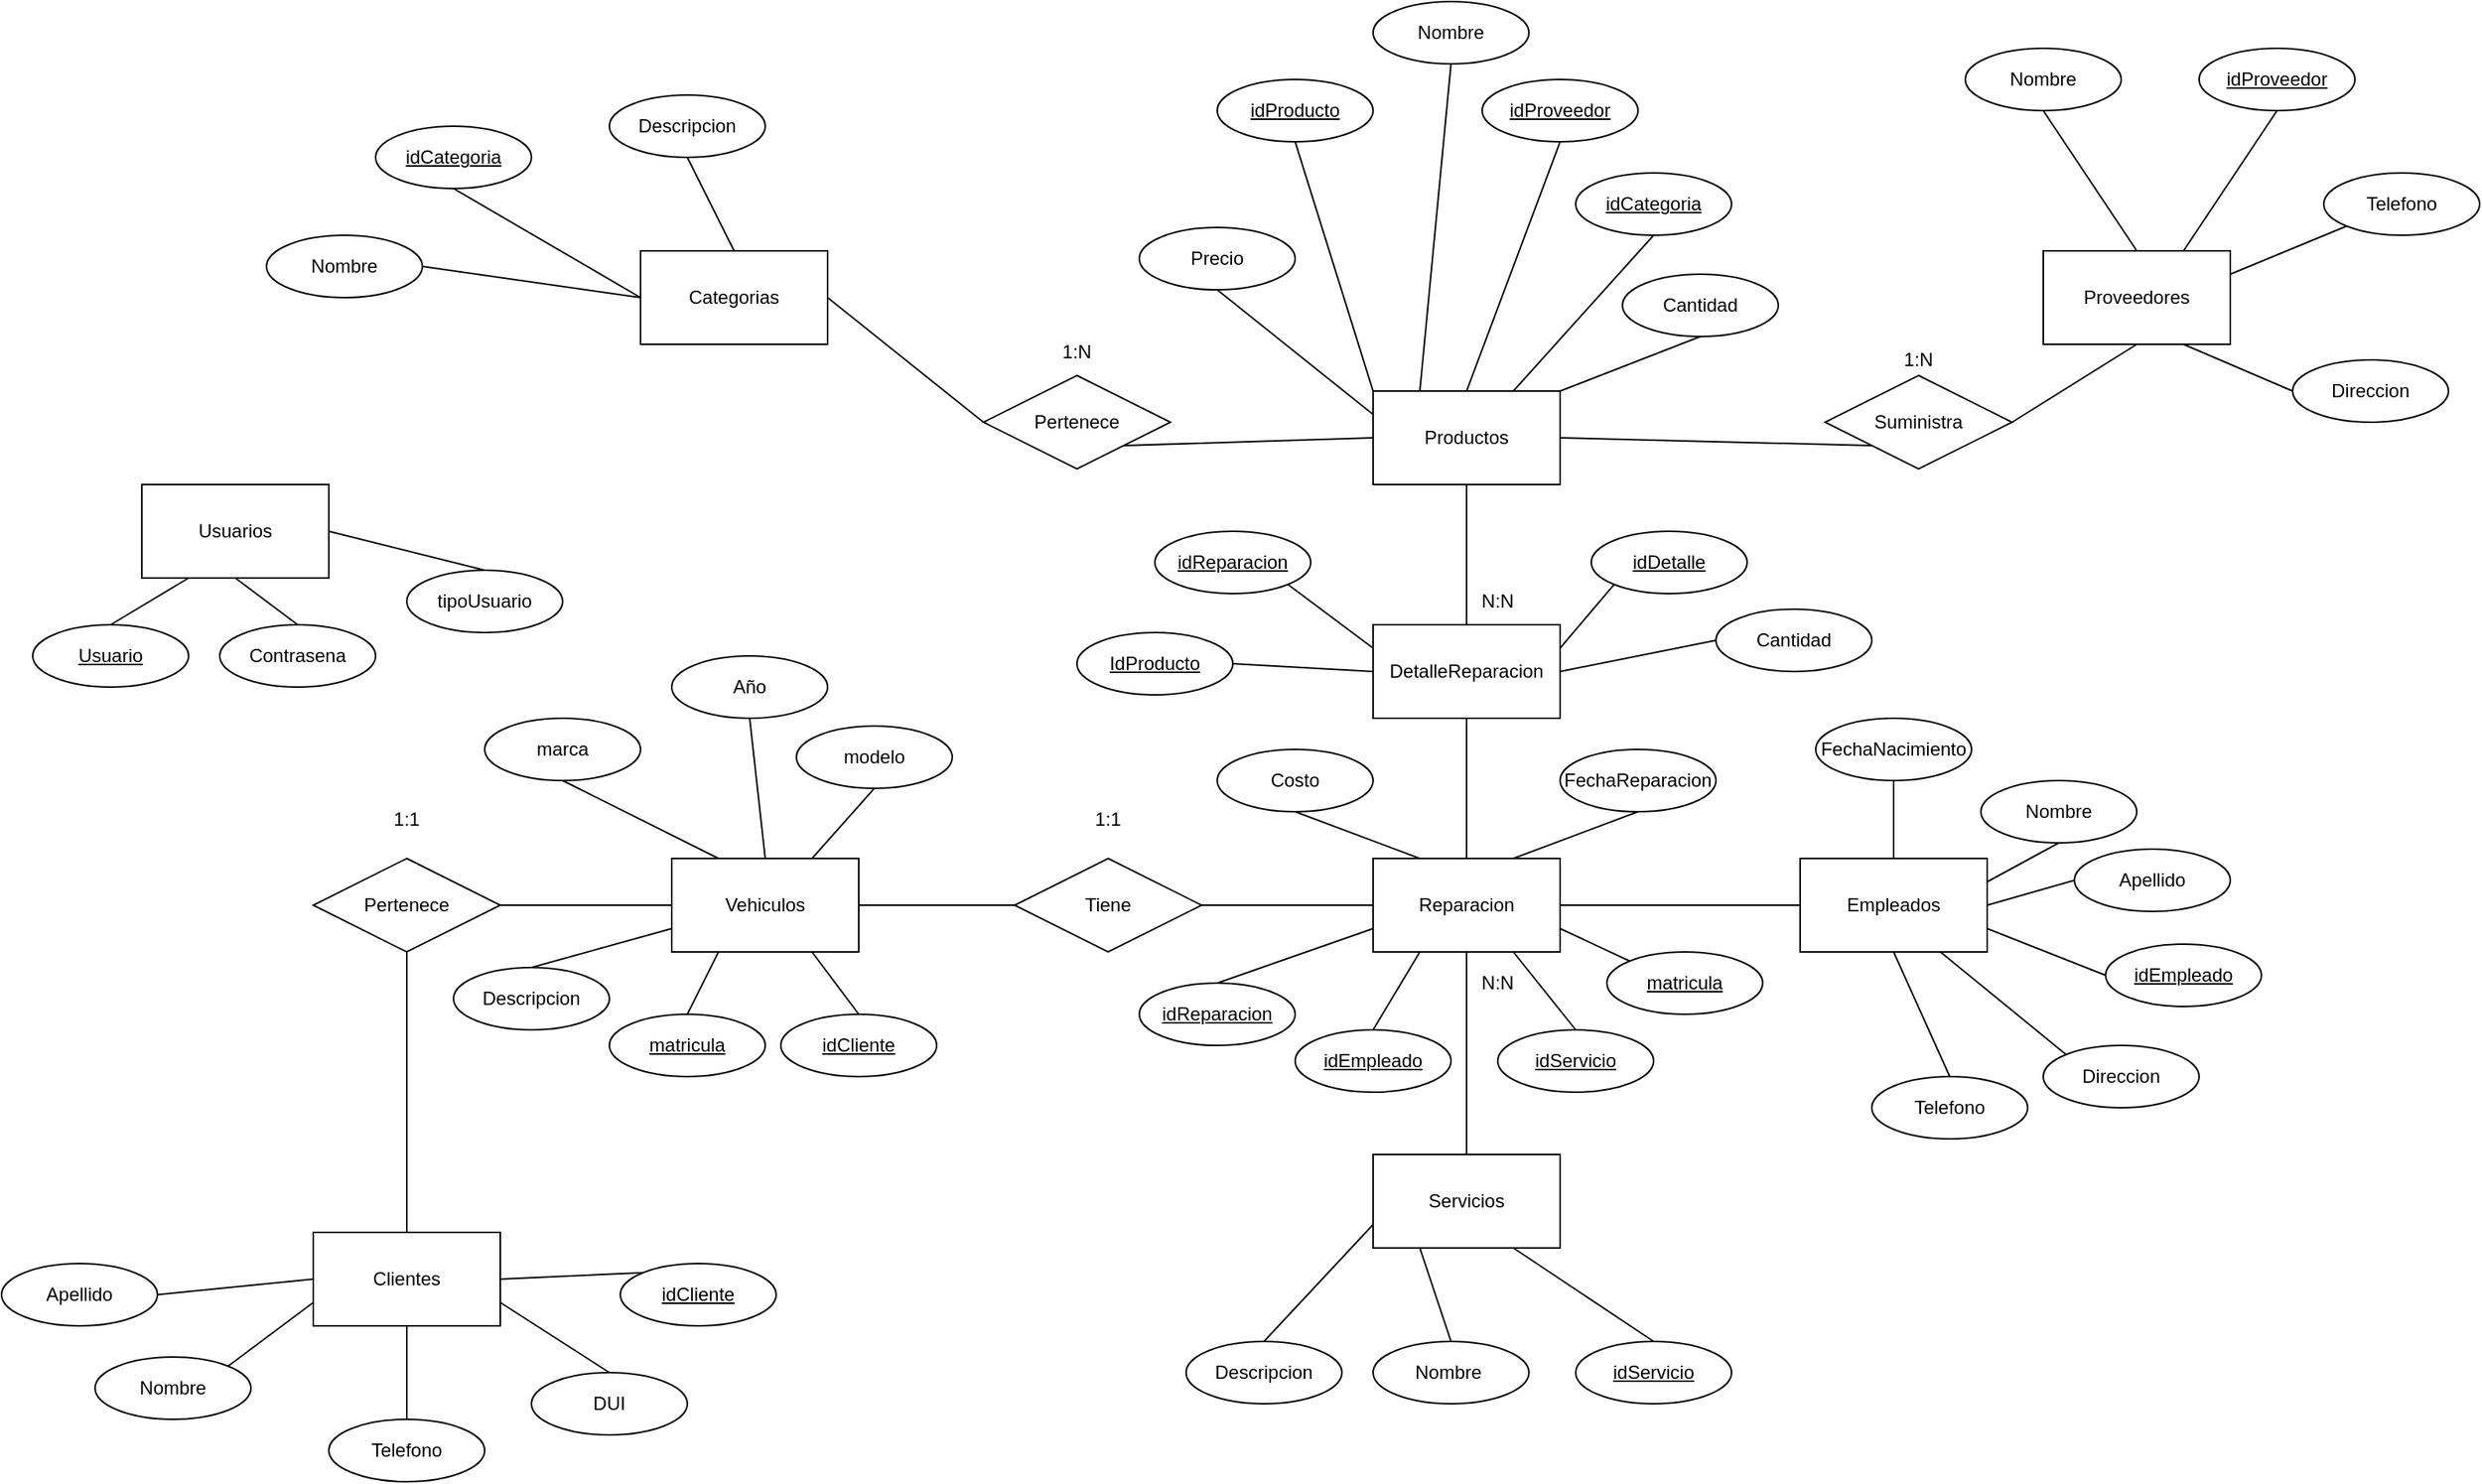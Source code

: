 <mxfile version="21.5.0" type="device">
  <diagram name="Página-1" id="kac2BEM-9cZxaE3mptBS">
    <mxGraphModel dx="1979" dy="736" grid="1" gridSize="10" guides="1" tooltips="1" connect="1" arrows="1" fold="1" page="1" pageScale="1" pageWidth="827" pageHeight="1169" math="0" shadow="0">
      <root>
        <mxCell id="0" />
        <mxCell id="1" parent="0" />
        <mxCell id="J24xXQee5H6xprU6zJPP-1" value="Empleados" style="rounded=0;whiteSpace=wrap;html=1;" parent="1" vertex="1">
          <mxGeometry x="344" y="570" width="120" height="60" as="geometry" />
        </mxCell>
        <mxCell id="J24xXQee5H6xprU6zJPP-2" value="Clientes" style="rounded=0;whiteSpace=wrap;html=1;" parent="1" vertex="1">
          <mxGeometry x="-610" y="810" width="120" height="60" as="geometry" />
        </mxCell>
        <mxCell id="J24xXQee5H6xprU6zJPP-3" value="Proveedores&lt;br&gt;" style="rounded=0;whiteSpace=wrap;html=1;" parent="1" vertex="1">
          <mxGeometry x="500" y="180" width="120" height="60" as="geometry" />
        </mxCell>
        <mxCell id="J24xXQee5H6xprU6zJPP-4" value="Productos" style="rounded=0;whiteSpace=wrap;html=1;" parent="1" vertex="1">
          <mxGeometry x="70" y="270" width="120" height="60" as="geometry" />
        </mxCell>
        <mxCell id="J24xXQee5H6xprU6zJPP-5" value="Categorias" style="rounded=0;whiteSpace=wrap;html=1;" parent="1" vertex="1">
          <mxGeometry x="-400" y="180" width="120" height="60" as="geometry" />
        </mxCell>
        <mxCell id="J24xXQee5H6xprU6zJPP-6" value="Vehiculos" style="rounded=0;whiteSpace=wrap;html=1;" parent="1" vertex="1">
          <mxGeometry x="-380" y="570" width="120" height="60" as="geometry" />
        </mxCell>
        <mxCell id="J24xXQee5H6xprU6zJPP-7" value="Usuarios" style="rounded=0;whiteSpace=wrap;html=1;" parent="1" vertex="1">
          <mxGeometry x="-720" y="330" width="120" height="60" as="geometry" />
        </mxCell>
        <mxCell id="J24xXQee5H6xprU6zJPP-8" value="Servicios" style="rounded=0;whiteSpace=wrap;html=1;" parent="1" vertex="1">
          <mxGeometry x="70" y="760" width="120" height="60" as="geometry" />
        </mxCell>
        <mxCell id="J24xXQee5H6xprU6zJPP-27" value="Pertenece" style="shape=rhombus;perimeter=rhombusPerimeter;whiteSpace=wrap;html=1;align=center;" parent="1" vertex="1">
          <mxGeometry x="-180" y="260" width="120" height="60" as="geometry" />
        </mxCell>
        <mxCell id="J24xXQee5H6xprU6zJPP-28" value="Suministra" style="shape=rhombus;perimeter=rhombusPerimeter;whiteSpace=wrap;html=1;align=center;" parent="1" vertex="1">
          <mxGeometry x="360" y="260" width="120" height="60" as="geometry" />
        </mxCell>
        <mxCell id="J24xXQee5H6xprU6zJPP-30" value="" style="endArrow=none;html=1;rounded=0;entryX=0;entryY=1;entryDx=0;entryDy=0;" parent="1" target="J24xXQee5H6xprU6zJPP-28" edge="1">
          <mxGeometry relative="1" as="geometry">
            <mxPoint x="190" y="300" as="sourcePoint" />
            <mxPoint x="120" y="340" as="targetPoint" />
          </mxGeometry>
        </mxCell>
        <mxCell id="J24xXQee5H6xprU6zJPP-31" value="" style="endArrow=none;html=1;rounded=0;entryX=1;entryY=0.5;entryDx=0;entryDy=0;exitX=0;exitY=0.5;exitDx=0;exitDy=0;" parent="1" source="J24xXQee5H6xprU6zJPP-27" target="J24xXQee5H6xprU6zJPP-5" edge="1">
          <mxGeometry relative="1" as="geometry">
            <mxPoint x="-20" y="60" as="sourcePoint" />
            <mxPoint x="140" y="60" as="targetPoint" />
          </mxGeometry>
        </mxCell>
        <mxCell id="J24xXQee5H6xprU6zJPP-32" value="" style="endArrow=none;html=1;rounded=0;entryX=1;entryY=1;entryDx=0;entryDy=0;exitX=0;exitY=0.5;exitDx=0;exitDy=0;" parent="1" source="J24xXQee5H6xprU6zJPP-4" target="J24xXQee5H6xprU6zJPP-27" edge="1">
          <mxGeometry relative="1" as="geometry">
            <mxPoint x="264" y="155" as="sourcePoint" />
            <mxPoint x="330" y="90" as="targetPoint" />
          </mxGeometry>
        </mxCell>
        <mxCell id="J24xXQee5H6xprU6zJPP-33" value="" style="endArrow=none;html=1;rounded=0;entryX=0.5;entryY=1;entryDx=0;entryDy=0;exitX=1;exitY=0.5;exitDx=0;exitDy=0;" parent="1" source="J24xXQee5H6xprU6zJPP-28" target="J24xXQee5H6xprU6zJPP-3" edge="1">
          <mxGeometry relative="1" as="geometry">
            <mxPoint x="-440" y="400" as="sourcePoint" />
            <mxPoint x="-280" y="400" as="targetPoint" />
          </mxGeometry>
        </mxCell>
        <mxCell id="J24xXQee5H6xprU6zJPP-35" value="1:N" style="text;html=1;strokeColor=none;fillColor=none;align=center;verticalAlign=middle;whiteSpace=wrap;rounded=0;" parent="1" vertex="1">
          <mxGeometry x="-150" y="230" width="60" height="30" as="geometry" />
        </mxCell>
        <mxCell id="J24xXQee5H6xprU6zJPP-36" value="1:N" style="text;html=1;strokeColor=none;fillColor=none;align=center;verticalAlign=middle;whiteSpace=wrap;rounded=0;" parent="1" vertex="1">
          <mxGeometry x="390" y="235" width="60" height="30" as="geometry" />
        </mxCell>
        <mxCell id="D9o3CxzyPdpHj2qZswTR-1" value="" style="endArrow=none;html=1;rounded=0;exitX=0.5;exitY=0;exitDx=0;exitDy=0;entryX=0.5;entryY=1;entryDx=0;entryDy=0;" parent="1" source="J24xXQee5H6xprU6zJPP-2" target="D9o3CxzyPdpHj2qZswTR-2" edge="1">
          <mxGeometry width="50" height="50" relative="1" as="geometry">
            <mxPoint x="-60" y="440" as="sourcePoint" />
            <mxPoint x="-480" y="550" as="targetPoint" />
          </mxGeometry>
        </mxCell>
        <mxCell id="D9o3CxzyPdpHj2qZswTR-2" value="Pertenece" style="shape=rhombus;perimeter=rhombusPerimeter;whiteSpace=wrap;html=1;align=center;" parent="1" vertex="1">
          <mxGeometry x="-610" y="570" width="120" height="60" as="geometry" />
        </mxCell>
        <mxCell id="D9o3CxzyPdpHj2qZswTR-3" value="" style="endArrow=none;html=1;rounded=0;exitX=1;exitY=0.5;exitDx=0;exitDy=0;entryX=0;entryY=0.5;entryDx=0;entryDy=0;" parent="1" source="D9o3CxzyPdpHj2qZswTR-2" target="J24xXQee5H6xprU6zJPP-6" edge="1">
          <mxGeometry width="50" height="50" relative="1" as="geometry">
            <mxPoint x="-540" y="760" as="sourcePoint" />
            <mxPoint x="-450" y="665" as="targetPoint" />
          </mxGeometry>
        </mxCell>
        <mxCell id="D9o3CxzyPdpHj2qZswTR-4" value="1:1" style="text;html=1;strokeColor=none;fillColor=none;align=center;verticalAlign=middle;whiteSpace=wrap;rounded=0;" parent="1" vertex="1">
          <mxGeometry x="-580" y="530" width="60" height="30" as="geometry" />
        </mxCell>
        <mxCell id="D9o3CxzyPdpHj2qZswTR-5" value="Reparacion" style="rounded=0;whiteSpace=wrap;html=1;" parent="1" vertex="1">
          <mxGeometry x="70" y="570" width="120" height="60" as="geometry" />
        </mxCell>
        <mxCell id="D9o3CxzyPdpHj2qZswTR-6" value="" style="endArrow=none;html=1;rounded=0;fontStyle=1;exitX=0.5;exitY=1;exitDx=0;exitDy=0;entryX=0.5;entryY=0;entryDx=0;entryDy=0;" parent="1" source="D9o3CxzyPdpHj2qZswTR-5" target="J24xXQee5H6xprU6zJPP-8" edge="1">
          <mxGeometry width="50" height="50" relative="1" as="geometry">
            <mxPoint x="-10" y="740" as="sourcePoint" />
            <mxPoint x="-50" y="800" as="targetPoint" />
          </mxGeometry>
        </mxCell>
        <mxCell id="D9o3CxzyPdpHj2qZswTR-7" value="" style="endArrow=none;html=1;rounded=0;entryX=0;entryY=0.5;entryDx=0;entryDy=0;exitX=1;exitY=0.5;exitDx=0;exitDy=0;" parent="1" source="D9o3CxzyPdpHj2qZswTR-5" target="J24xXQee5H6xprU6zJPP-1" edge="1">
          <mxGeometry width="50" height="50" relative="1" as="geometry">
            <mxPoint y="660" as="sourcePoint" />
            <mxPoint x="130" y="664" as="targetPoint" />
          </mxGeometry>
        </mxCell>
        <mxCell id="D9o3CxzyPdpHj2qZswTR-8" value="N:N" style="text;html=1;strokeColor=none;fillColor=none;align=center;verticalAlign=middle;whiteSpace=wrap;rounded=0;" parent="1" vertex="1">
          <mxGeometry x="120" y="635" width="60" height="30" as="geometry" />
        </mxCell>
        <mxCell id="D9o3CxzyPdpHj2qZswTR-10" value="" style="endArrow=none;html=1;rounded=0;exitX=1;exitY=0.5;exitDx=0;exitDy=0;entryX=0;entryY=0.5;entryDx=0;entryDy=0;" parent="1" source="J24xXQee5H6xprU6zJPP-6" target="D9o3CxzyPdpHj2qZswTR-14" edge="1">
          <mxGeometry width="50" height="50" relative="1" as="geometry">
            <mxPoint x="-60" y="440" as="sourcePoint" />
            <mxPoint x="-190" y="600" as="targetPoint" />
          </mxGeometry>
        </mxCell>
        <mxCell id="D9o3CxzyPdpHj2qZswTR-14" value="Tiene" style="shape=rhombus;perimeter=rhombusPerimeter;whiteSpace=wrap;html=1;align=center;" parent="1" vertex="1">
          <mxGeometry x="-160" y="570" width="120" height="60" as="geometry" />
        </mxCell>
        <mxCell id="D9o3CxzyPdpHj2qZswTR-15" value="1:1" style="text;html=1;strokeColor=none;fillColor=none;align=center;verticalAlign=middle;whiteSpace=wrap;rounded=0;" parent="1" vertex="1">
          <mxGeometry x="-130" y="530" width="60" height="30" as="geometry" />
        </mxCell>
        <mxCell id="D9o3CxzyPdpHj2qZswTR-16" value="" style="endArrow=none;html=1;rounded=0;exitX=1;exitY=0.5;exitDx=0;exitDy=0;entryX=0;entryY=0.5;entryDx=0;entryDy=0;" parent="1" source="D9o3CxzyPdpHj2qZswTR-14" target="D9o3CxzyPdpHj2qZswTR-5" edge="1">
          <mxGeometry relative="1" as="geometry">
            <mxPoint x="-110" y="410" as="sourcePoint" />
            <mxPoint x="50" y="410" as="targetPoint" />
          </mxGeometry>
        </mxCell>
        <mxCell id="D9o3CxzyPdpHj2qZswTR-18" value="" style="endArrow=none;html=1;rounded=0;entryX=0.5;entryY=1;entryDx=0;entryDy=0;exitX=0.5;exitY=0;exitDx=0;exitDy=0;" parent="1" source="D9o3CxzyPdpHj2qZswTR-22" target="J24xXQee5H6xprU6zJPP-4" edge="1">
          <mxGeometry relative="1" as="geometry">
            <mxPoint x="130" y="420" as="sourcePoint" />
            <mxPoint x="324" y="255" as="targetPoint" />
          </mxGeometry>
        </mxCell>
        <mxCell id="D9o3CxzyPdpHj2qZswTR-19" value="" style="endArrow=none;html=1;rounded=0;entryX=0.5;entryY=1;entryDx=0;entryDy=0;exitX=0.5;exitY=0;exitDx=0;exitDy=0;" parent="1" source="D9o3CxzyPdpHj2qZswTR-5" target="D9o3CxzyPdpHj2qZswTR-22" edge="1">
          <mxGeometry relative="1" as="geometry">
            <mxPoint x="90" y="370" as="sourcePoint" />
            <mxPoint x="130" y="480" as="targetPoint" />
          </mxGeometry>
        </mxCell>
        <mxCell id="D9o3CxzyPdpHj2qZswTR-21" value="N:N" style="text;html=1;strokeColor=none;fillColor=none;align=center;verticalAlign=middle;whiteSpace=wrap;rounded=0;" parent="1" vertex="1">
          <mxGeometry x="120" y="390" width="60" height="30" as="geometry" />
        </mxCell>
        <mxCell id="D9o3CxzyPdpHj2qZswTR-22" value="DetalleReparacion" style="rounded=0;whiteSpace=wrap;html=1;" parent="1" vertex="1">
          <mxGeometry x="70" y="420" width="120" height="60" as="geometry" />
        </mxCell>
        <mxCell id="D9o3CxzyPdpHj2qZswTR-26" value="Direccion" style="ellipse;whiteSpace=wrap;html=1;align=center;" parent="1" vertex="1">
          <mxGeometry x="660" y="250" width="100" height="40" as="geometry" />
        </mxCell>
        <mxCell id="D9o3CxzyPdpHj2qZswTR-27" value="idCategoria" style="ellipse;whiteSpace=wrap;html=1;align=center;fontStyle=4;" parent="1" vertex="1">
          <mxGeometry x="-570" y="100" width="100" height="40" as="geometry" />
        </mxCell>
        <mxCell id="D9o3CxzyPdpHj2qZswTR-28" value="Nombre" style="ellipse;whiteSpace=wrap;html=1;align=center;" parent="1" vertex="1">
          <mxGeometry x="-640" y="170" width="100" height="40" as="geometry" />
        </mxCell>
        <mxCell id="D9o3CxzyPdpHj2qZswTR-29" value="Descripcion" style="ellipse;whiteSpace=wrap;html=1;align=center;" parent="1" vertex="1">
          <mxGeometry x="-420" y="80" width="100" height="40" as="geometry" />
        </mxCell>
        <mxCell id="D9o3CxzyPdpHj2qZswTR-31" value="" style="endArrow=none;html=1;rounded=0;exitX=0.5;exitY=1;exitDx=0;exitDy=0;entryX=0;entryY=0.5;entryDx=0;entryDy=0;" parent="1" source="D9o3CxzyPdpHj2qZswTR-27" target="J24xXQee5H6xprU6zJPP-5" edge="1">
          <mxGeometry relative="1" as="geometry">
            <mxPoint x="-180" y="450" as="sourcePoint" />
            <mxPoint x="-320" y="380" as="targetPoint" />
          </mxGeometry>
        </mxCell>
        <mxCell id="D9o3CxzyPdpHj2qZswTR-32" value="" style="endArrow=none;html=1;rounded=0;exitX=0.5;exitY=1;exitDx=0;exitDy=0;entryX=0.5;entryY=0;entryDx=0;entryDy=0;" parent="1" source="D9o3CxzyPdpHj2qZswTR-29" target="J24xXQee5H6xprU6zJPP-5" edge="1">
          <mxGeometry relative="1" as="geometry">
            <mxPoint x="-510" y="150" as="sourcePoint" />
            <mxPoint x="-390" y="220" as="targetPoint" />
          </mxGeometry>
        </mxCell>
        <mxCell id="D9o3CxzyPdpHj2qZswTR-33" value="" style="endArrow=none;html=1;rounded=0;exitX=1;exitY=0.5;exitDx=0;exitDy=0;entryX=0;entryY=0.5;entryDx=0;entryDy=0;" parent="1" source="D9o3CxzyPdpHj2qZswTR-28" target="J24xXQee5H6xprU6zJPP-5" edge="1">
          <mxGeometry relative="1" as="geometry">
            <mxPoint x="-500" y="160" as="sourcePoint" />
            <mxPoint x="-380" y="230" as="targetPoint" />
          </mxGeometry>
        </mxCell>
        <mxCell id="D9o3CxzyPdpHj2qZswTR-34" value="idProveedor" style="ellipse;whiteSpace=wrap;html=1;align=center;fontStyle=4;" parent="1" vertex="1">
          <mxGeometry x="600" y="50" width="100" height="40" as="geometry" />
        </mxCell>
        <mxCell id="D9o3CxzyPdpHj2qZswTR-35" value="Nombre" style="ellipse;whiteSpace=wrap;html=1;align=center;" parent="1" vertex="1">
          <mxGeometry x="450" y="50" width="100" height="40" as="geometry" />
        </mxCell>
        <mxCell id="D9o3CxzyPdpHj2qZswTR-36" value="Telefono" style="ellipse;whiteSpace=wrap;html=1;align=center;" parent="1" vertex="1">
          <mxGeometry x="680" y="130" width="100" height="40" as="geometry" />
        </mxCell>
        <mxCell id="D9o3CxzyPdpHj2qZswTR-39" value="" style="endArrow=none;html=1;rounded=0;exitX=0.5;exitY=1;exitDx=0;exitDy=0;entryX=0.5;entryY=0;entryDx=0;entryDy=0;" parent="1" source="D9o3CxzyPdpHj2qZswTR-35" target="J24xXQee5H6xprU6zJPP-3" edge="1">
          <mxGeometry relative="1" as="geometry">
            <mxPoint x="220" y="450" as="sourcePoint" />
            <mxPoint x="380" y="450" as="targetPoint" />
          </mxGeometry>
        </mxCell>
        <mxCell id="D9o3CxzyPdpHj2qZswTR-40" value="" style="endArrow=none;html=1;rounded=0;entryX=0.5;entryY=1;entryDx=0;entryDy=0;exitX=0.75;exitY=0;exitDx=0;exitDy=0;" parent="1" source="J24xXQee5H6xprU6zJPP-3" target="D9o3CxzyPdpHj2qZswTR-34" edge="1">
          <mxGeometry relative="1" as="geometry">
            <mxPoint x="220" y="450" as="sourcePoint" />
            <mxPoint x="380" y="450" as="targetPoint" />
          </mxGeometry>
        </mxCell>
        <mxCell id="D9o3CxzyPdpHj2qZswTR-41" value="" style="endArrow=none;html=1;rounded=0;entryX=0;entryY=1;entryDx=0;entryDy=0;exitX=1;exitY=0.25;exitDx=0;exitDy=0;" parent="1" source="J24xXQee5H6xprU6zJPP-3" target="D9o3CxzyPdpHj2qZswTR-36" edge="1">
          <mxGeometry relative="1" as="geometry">
            <mxPoint x="620" y="280" as="sourcePoint" />
            <mxPoint x="380" y="450" as="targetPoint" />
          </mxGeometry>
        </mxCell>
        <mxCell id="D9o3CxzyPdpHj2qZswTR-42" value="" style="endArrow=none;html=1;rounded=0;entryX=0;entryY=0.5;entryDx=0;entryDy=0;exitX=0.75;exitY=1;exitDx=0;exitDy=0;" parent="1" source="J24xXQee5H6xprU6zJPP-3" target="D9o3CxzyPdpHj2qZswTR-26" edge="1">
          <mxGeometry relative="1" as="geometry">
            <mxPoint x="220" y="450" as="sourcePoint" />
            <mxPoint x="380" y="450" as="targetPoint" />
          </mxGeometry>
        </mxCell>
        <mxCell id="D9o3CxzyPdpHj2qZswTR-43" value="Nombre" style="ellipse;whiteSpace=wrap;html=1;align=center;" parent="1" vertex="1">
          <mxGeometry x="70" y="20" width="100" height="40" as="geometry" />
        </mxCell>
        <mxCell id="D9o3CxzyPdpHj2qZswTR-44" value="idProducto" style="ellipse;whiteSpace=wrap;html=1;align=center;fontStyle=4;" parent="1" vertex="1">
          <mxGeometry x="-30" y="70" width="100" height="40" as="geometry" />
        </mxCell>
        <mxCell id="D9o3CxzyPdpHj2qZswTR-45" value="" style="endArrow=none;html=1;rounded=0;exitX=0.5;exitY=1;exitDx=0;exitDy=0;entryX=0;entryY=0;entryDx=0;entryDy=0;" parent="1" source="D9o3CxzyPdpHj2qZswTR-44" target="J24xXQee5H6xprU6zJPP-4" edge="1">
          <mxGeometry relative="1" as="geometry">
            <mxPoint x="220" y="450" as="sourcePoint" />
            <mxPoint x="380" y="450" as="targetPoint" />
          </mxGeometry>
        </mxCell>
        <mxCell id="D9o3CxzyPdpHj2qZswTR-46" value="" style="endArrow=none;html=1;rounded=0;exitX=0.5;exitY=1;exitDx=0;exitDy=0;entryX=0.25;entryY=0;entryDx=0;entryDy=0;" parent="1" source="D9o3CxzyPdpHj2qZswTR-43" target="J24xXQee5H6xprU6zJPP-4" edge="1">
          <mxGeometry relative="1" as="geometry">
            <mxPoint x="220" y="450" as="sourcePoint" />
            <mxPoint x="380" y="450" as="targetPoint" />
          </mxGeometry>
        </mxCell>
        <mxCell id="D9o3CxzyPdpHj2qZswTR-48" value="idProveedor" style="ellipse;whiteSpace=wrap;html=1;align=center;fontStyle=4;" parent="1" vertex="1">
          <mxGeometry x="140" y="70" width="100" height="40" as="geometry" />
        </mxCell>
        <mxCell id="D9o3CxzyPdpHj2qZswTR-49" value="idCategoria" style="ellipse;whiteSpace=wrap;html=1;align=center;fontStyle=4;" parent="1" vertex="1">
          <mxGeometry x="200" y="130" width="100" height="40" as="geometry" />
        </mxCell>
        <mxCell id="D9o3CxzyPdpHj2qZswTR-50" value="" style="endArrow=none;html=1;rounded=0;exitX=0.5;exitY=1;exitDx=0;exitDy=0;entryX=0.5;entryY=0;entryDx=0;entryDy=0;" parent="1" source="D9o3CxzyPdpHj2qZswTR-48" target="J24xXQee5H6xprU6zJPP-4" edge="1">
          <mxGeometry relative="1" as="geometry">
            <mxPoint x="180" y="270" as="sourcePoint" />
            <mxPoint x="340" y="270" as="targetPoint" />
          </mxGeometry>
        </mxCell>
        <mxCell id="D9o3CxzyPdpHj2qZswTR-51" value="" style="endArrow=none;html=1;rounded=0;exitX=0.5;exitY=1;exitDx=0;exitDy=0;entryX=0.75;entryY=0;entryDx=0;entryDy=0;" parent="1" source="D9o3CxzyPdpHj2qZswTR-49" target="J24xXQee5H6xprU6zJPP-4" edge="1">
          <mxGeometry relative="1" as="geometry">
            <mxPoint x="180" y="270" as="sourcePoint" />
            <mxPoint x="340" y="270" as="targetPoint" />
          </mxGeometry>
        </mxCell>
        <mxCell id="D9o3CxzyPdpHj2qZswTR-52" value="Precio" style="ellipse;whiteSpace=wrap;html=1;align=center;" parent="1" vertex="1">
          <mxGeometry x="-80" y="165" width="100" height="40" as="geometry" />
        </mxCell>
        <mxCell id="D9o3CxzyPdpHj2qZswTR-53" value="" style="endArrow=none;html=1;rounded=0;exitX=0.5;exitY=1;exitDx=0;exitDy=0;entryX=0;entryY=0.25;entryDx=0;entryDy=0;" parent="1" source="D9o3CxzyPdpHj2qZswTR-52" target="J24xXQee5H6xprU6zJPP-4" edge="1">
          <mxGeometry relative="1" as="geometry">
            <mxPoint x="-20" y="270" as="sourcePoint" />
            <mxPoint x="140" y="270" as="targetPoint" />
          </mxGeometry>
        </mxCell>
        <mxCell id="D9o3CxzyPdpHj2qZswTR-55" value="Cantidad" style="ellipse;whiteSpace=wrap;html=1;align=center;" parent="1" vertex="1">
          <mxGeometry x="230" y="195" width="100" height="40" as="geometry" />
        </mxCell>
        <mxCell id="D9o3CxzyPdpHj2qZswTR-60" value="" style="endArrow=none;html=1;rounded=0;entryX=0.5;entryY=1;entryDx=0;entryDy=0;exitX=1;exitY=0;exitDx=0;exitDy=0;" parent="1" source="J24xXQee5H6xprU6zJPP-4" target="D9o3CxzyPdpHj2qZswTR-55" edge="1">
          <mxGeometry relative="1" as="geometry">
            <mxPoint x="90" y="270" as="sourcePoint" />
            <mxPoint x="250" y="270" as="targetPoint" />
          </mxGeometry>
        </mxCell>
        <mxCell id="D9o3CxzyPdpHj2qZswTR-61" value="idReparacion" style="ellipse;whiteSpace=wrap;html=1;align=center;fontStyle=4;" parent="1" vertex="1">
          <mxGeometry x="-70" y="360" width="100" height="40" as="geometry" />
        </mxCell>
        <mxCell id="D9o3CxzyPdpHj2qZswTR-63" value="IdProducto" style="ellipse;whiteSpace=wrap;html=1;align=center;fontStyle=4;" parent="1" vertex="1">
          <mxGeometry x="-120" y="425" width="100" height="40" as="geometry" />
        </mxCell>
        <mxCell id="D9o3CxzyPdpHj2qZswTR-65" value="idDetalle" style="ellipse;whiteSpace=wrap;html=1;align=center;fontStyle=4;" parent="1" vertex="1">
          <mxGeometry x="210" y="360" width="100" height="40" as="geometry" />
        </mxCell>
        <mxCell id="D9o3CxzyPdpHj2qZswTR-66" value="Cantidad" style="ellipse;whiteSpace=wrap;html=1;align=center;" parent="1" vertex="1">
          <mxGeometry x="290" y="410" width="100" height="40" as="geometry" />
        </mxCell>
        <mxCell id="D9o3CxzyPdpHj2qZswTR-67" value="" style="endArrow=none;html=1;rounded=0;exitX=1;exitY=1;exitDx=0;exitDy=0;entryX=0;entryY=0.25;entryDx=0;entryDy=0;" parent="1" source="D9o3CxzyPdpHj2qZswTR-61" target="D9o3CxzyPdpHj2qZswTR-22" edge="1">
          <mxGeometry relative="1" as="geometry">
            <mxPoint x="160" y="470" as="sourcePoint" />
            <mxPoint x="320" y="470" as="targetPoint" />
          </mxGeometry>
        </mxCell>
        <mxCell id="D9o3CxzyPdpHj2qZswTR-68" value="" style="endArrow=none;html=1;rounded=0;exitX=1;exitY=0.5;exitDx=0;exitDy=0;entryX=0;entryY=0.5;entryDx=0;entryDy=0;" parent="1" source="D9o3CxzyPdpHj2qZswTR-63" target="D9o3CxzyPdpHj2qZswTR-22" edge="1">
          <mxGeometry relative="1" as="geometry">
            <mxPoint x="160" y="470" as="sourcePoint" />
            <mxPoint x="320" y="470" as="targetPoint" />
          </mxGeometry>
        </mxCell>
        <mxCell id="D9o3CxzyPdpHj2qZswTR-69" value="" style="endArrow=none;html=1;rounded=0;exitX=0;exitY=1;exitDx=0;exitDy=0;entryX=1;entryY=0.25;entryDx=0;entryDy=0;" parent="1" source="D9o3CxzyPdpHj2qZswTR-65" target="D9o3CxzyPdpHj2qZswTR-22" edge="1">
          <mxGeometry relative="1" as="geometry">
            <mxPoint x="160" y="470" as="sourcePoint" />
            <mxPoint x="320" y="470" as="targetPoint" />
          </mxGeometry>
        </mxCell>
        <mxCell id="D9o3CxzyPdpHj2qZswTR-71" value="" style="endArrow=none;html=1;rounded=0;exitX=1;exitY=0.5;exitDx=0;exitDy=0;entryX=0;entryY=0.5;entryDx=0;entryDy=0;" parent="1" source="D9o3CxzyPdpHj2qZswTR-22" target="D9o3CxzyPdpHj2qZswTR-66" edge="1">
          <mxGeometry relative="1" as="geometry">
            <mxPoint x="160" y="470" as="sourcePoint" />
            <mxPoint x="320" y="470" as="targetPoint" />
          </mxGeometry>
        </mxCell>
        <mxCell id="D9o3CxzyPdpHj2qZswTR-72" value="Nombre" style="ellipse;whiteSpace=wrap;html=1;align=center;" parent="1" vertex="1">
          <mxGeometry x="460" y="520" width="100" height="40" as="geometry" />
        </mxCell>
        <mxCell id="D9o3CxzyPdpHj2qZswTR-73" value="Apellido" style="ellipse;whiteSpace=wrap;html=1;align=center;" parent="1" vertex="1">
          <mxGeometry x="520" y="564" width="100" height="40" as="geometry" />
        </mxCell>
        <mxCell id="D9o3CxzyPdpHj2qZswTR-75" value="Direccion" style="ellipse;whiteSpace=wrap;html=1;align=center;" parent="1" vertex="1">
          <mxGeometry x="500" y="690" width="100" height="40" as="geometry" />
        </mxCell>
        <mxCell id="D9o3CxzyPdpHj2qZswTR-76" value="Telefono" style="ellipse;whiteSpace=wrap;html=1;align=center;" parent="1" vertex="1">
          <mxGeometry x="390" y="710" width="100" height="40" as="geometry" />
        </mxCell>
        <mxCell id="D9o3CxzyPdpHj2qZswTR-77" value="FechaNacimiento" style="ellipse;whiteSpace=wrap;html=1;align=center;" parent="1" vertex="1">
          <mxGeometry x="354" y="480" width="100" height="40" as="geometry" />
        </mxCell>
        <mxCell id="D9o3CxzyPdpHj2qZswTR-78" value="" style="endArrow=none;html=1;rounded=0;exitX=0.5;exitY=1;exitDx=0;exitDy=0;entryX=0.5;entryY=0;entryDx=0;entryDy=0;" parent="1" source="D9o3CxzyPdpHj2qZswTR-77" target="J24xXQee5H6xprU6zJPP-1" edge="1">
          <mxGeometry relative="1" as="geometry">
            <mxPoint x="410" y="630" as="sourcePoint" />
            <mxPoint x="570" y="630" as="targetPoint" />
          </mxGeometry>
        </mxCell>
        <mxCell id="D9o3CxzyPdpHj2qZswTR-79" value="" style="endArrow=none;html=1;rounded=0;entryX=0.5;entryY=1;entryDx=0;entryDy=0;exitX=1;exitY=0.25;exitDx=0;exitDy=0;" parent="1" source="J24xXQee5H6xprU6zJPP-1" target="D9o3CxzyPdpHj2qZswTR-72" edge="1">
          <mxGeometry relative="1" as="geometry">
            <mxPoint x="410" y="630" as="sourcePoint" />
            <mxPoint x="570" y="630" as="targetPoint" />
          </mxGeometry>
        </mxCell>
        <mxCell id="D9o3CxzyPdpHj2qZswTR-80" value="" style="endArrow=none;html=1;rounded=0;entryX=0;entryY=0.5;entryDx=0;entryDy=0;exitX=1;exitY=0.5;exitDx=0;exitDy=0;" parent="1" source="J24xXQee5H6xprU6zJPP-1" target="D9o3CxzyPdpHj2qZswTR-73" edge="1">
          <mxGeometry relative="1" as="geometry">
            <mxPoint x="410" y="630" as="sourcePoint" />
            <mxPoint x="570" y="630" as="targetPoint" />
          </mxGeometry>
        </mxCell>
        <mxCell id="D9o3CxzyPdpHj2qZswTR-82" value="" style="endArrow=none;html=1;rounded=0;exitX=1;exitY=0.75;exitDx=0;exitDy=0;entryX=0;entryY=0.5;entryDx=0;entryDy=0;" parent="1" source="J24xXQee5H6xprU6zJPP-1" target="D9o3CxzyPdpHj2qZswTR-85" edge="1">
          <mxGeometry relative="1" as="geometry">
            <mxPoint x="410" y="630" as="sourcePoint" />
            <mxPoint x="520" y="645" as="targetPoint" />
          </mxGeometry>
        </mxCell>
        <mxCell id="D9o3CxzyPdpHj2qZswTR-83" value="" style="endArrow=none;html=1;rounded=0;exitX=0.75;exitY=1;exitDx=0;exitDy=0;entryX=0;entryY=0;entryDx=0;entryDy=0;" parent="1" source="J24xXQee5H6xprU6zJPP-1" target="D9o3CxzyPdpHj2qZswTR-75" edge="1">
          <mxGeometry relative="1" as="geometry">
            <mxPoint x="440" y="650" as="sourcePoint" />
            <mxPoint x="570" y="630" as="targetPoint" />
          </mxGeometry>
        </mxCell>
        <mxCell id="D9o3CxzyPdpHj2qZswTR-84" value="" style="endArrow=none;html=1;rounded=0;exitX=0.5;exitY=1;exitDx=0;exitDy=0;entryX=0.5;entryY=0;entryDx=0;entryDy=0;" parent="1" source="J24xXQee5H6xprU6zJPP-1" target="D9o3CxzyPdpHj2qZswTR-76" edge="1">
          <mxGeometry relative="1" as="geometry">
            <mxPoint x="410" y="630" as="sourcePoint" />
            <mxPoint x="570" y="630" as="targetPoint" />
          </mxGeometry>
        </mxCell>
        <mxCell id="D9o3CxzyPdpHj2qZswTR-85" value="idEmpleado" style="ellipse;whiteSpace=wrap;html=1;align=center;fontStyle=4;" parent="1" vertex="1">
          <mxGeometry x="540" y="625" width="100" height="40" as="geometry" />
        </mxCell>
        <mxCell id="QPXIEB2G6WekTMZeLTXR-1" value="idServicio" style="ellipse;whiteSpace=wrap;html=1;align=center;fontStyle=4;" vertex="1" parent="1">
          <mxGeometry x="200" y="880" width="100" height="40" as="geometry" />
        </mxCell>
        <mxCell id="QPXIEB2G6WekTMZeLTXR-2" value="Nombre&amp;nbsp;" style="ellipse;whiteSpace=wrap;html=1;align=center;" vertex="1" parent="1">
          <mxGeometry x="70" y="880" width="100" height="40" as="geometry" />
        </mxCell>
        <mxCell id="QPXIEB2G6WekTMZeLTXR-3" value="Costo" style="ellipse;whiteSpace=wrap;html=1;align=center;" vertex="1" parent="1">
          <mxGeometry x="-30" y="500" width="100" height="40" as="geometry" />
        </mxCell>
        <mxCell id="QPXIEB2G6WekTMZeLTXR-4" value="Descripcion" style="ellipse;whiteSpace=wrap;html=1;align=center;" vertex="1" parent="1">
          <mxGeometry x="-50" y="880" width="100" height="40" as="geometry" />
        </mxCell>
        <mxCell id="QPXIEB2G6WekTMZeLTXR-5" value="" style="endArrow=none;html=1;rounded=0;exitX=0;exitY=0.75;exitDx=0;exitDy=0;entryX=0.5;entryY=0;entryDx=0;entryDy=0;" edge="1" parent="1" source="J24xXQee5H6xprU6zJPP-8" target="QPXIEB2G6WekTMZeLTXR-4">
          <mxGeometry relative="1" as="geometry">
            <mxPoint x="110" y="810" as="sourcePoint" />
            <mxPoint x="270" y="810" as="targetPoint" />
          </mxGeometry>
        </mxCell>
        <mxCell id="QPXIEB2G6WekTMZeLTXR-6" value="" style="endArrow=none;html=1;rounded=0;exitX=0.25;exitY=1;exitDx=0;exitDy=0;entryX=0.5;entryY=0;entryDx=0;entryDy=0;" edge="1" parent="1" source="J24xXQee5H6xprU6zJPP-8" target="QPXIEB2G6WekTMZeLTXR-2">
          <mxGeometry relative="1" as="geometry">
            <mxPoint x="110" y="810" as="sourcePoint" />
            <mxPoint x="270" y="810" as="targetPoint" />
          </mxGeometry>
        </mxCell>
        <mxCell id="QPXIEB2G6WekTMZeLTXR-7" value="" style="endArrow=none;html=1;rounded=0;exitX=0.75;exitY=1;exitDx=0;exitDy=0;entryX=0.5;entryY=0;entryDx=0;entryDy=0;" edge="1" parent="1" source="J24xXQee5H6xprU6zJPP-8" target="QPXIEB2G6WekTMZeLTXR-1">
          <mxGeometry relative="1" as="geometry">
            <mxPoint x="110" y="810" as="sourcePoint" />
            <mxPoint x="270" y="810" as="targetPoint" />
          </mxGeometry>
        </mxCell>
        <mxCell id="QPXIEB2G6WekTMZeLTXR-8" value="" style="endArrow=none;html=1;rounded=0;exitX=0.25;exitY=0;exitDx=0;exitDy=0;entryX=0.5;entryY=1;entryDx=0;entryDy=0;" edge="1" parent="1" source="D9o3CxzyPdpHj2qZswTR-5" target="QPXIEB2G6WekTMZeLTXR-3">
          <mxGeometry relative="1" as="geometry">
            <mxPoint x="110" y="810" as="sourcePoint" />
            <mxPoint x="270" y="810" as="targetPoint" />
          </mxGeometry>
        </mxCell>
        <mxCell id="QPXIEB2G6WekTMZeLTXR-9" value="idReparacion" style="ellipse;whiteSpace=wrap;html=1;align=center;fontStyle=4;" vertex="1" parent="1">
          <mxGeometry x="-80" y="650" width="100" height="40" as="geometry" />
        </mxCell>
        <mxCell id="QPXIEB2G6WekTMZeLTXR-10" value="idServicio" style="ellipse;whiteSpace=wrap;html=1;align=center;fontStyle=4;" vertex="1" parent="1">
          <mxGeometry x="150" y="680" width="100" height="40" as="geometry" />
        </mxCell>
        <mxCell id="QPXIEB2G6WekTMZeLTXR-11" value="idEmpleado" style="ellipse;whiteSpace=wrap;html=1;align=center;fontStyle=4;" vertex="1" parent="1">
          <mxGeometry x="20" y="680" width="100" height="40" as="geometry" />
        </mxCell>
        <mxCell id="QPXIEB2G6WekTMZeLTXR-12" value="matricula" style="ellipse;whiteSpace=wrap;html=1;align=center;fontStyle=4;" vertex="1" parent="1">
          <mxGeometry x="220" y="630" width="100" height="40" as="geometry" />
        </mxCell>
        <mxCell id="QPXIEB2G6WekTMZeLTXR-13" value="" style="endArrow=none;html=1;rounded=0;exitX=0.5;exitY=0;exitDx=0;exitDy=0;entryX=0;entryY=0.75;entryDx=0;entryDy=0;" edge="1" parent="1" source="QPXIEB2G6WekTMZeLTXR-9" target="D9o3CxzyPdpHj2qZswTR-5">
          <mxGeometry relative="1" as="geometry">
            <mxPoint x="40" y="600" as="sourcePoint" />
            <mxPoint x="200" y="600" as="targetPoint" />
          </mxGeometry>
        </mxCell>
        <mxCell id="QPXIEB2G6WekTMZeLTXR-14" value="" style="endArrow=none;html=1;rounded=0;exitX=0.5;exitY=0;exitDx=0;exitDy=0;entryX=0.25;entryY=1;entryDx=0;entryDy=0;" edge="1" parent="1" source="QPXIEB2G6WekTMZeLTXR-11" target="D9o3CxzyPdpHj2qZswTR-5">
          <mxGeometry relative="1" as="geometry">
            <mxPoint x="40" y="600" as="sourcePoint" />
            <mxPoint x="200" y="600" as="targetPoint" />
          </mxGeometry>
        </mxCell>
        <mxCell id="QPXIEB2G6WekTMZeLTXR-15" value="" style="endArrow=none;html=1;rounded=0;exitX=0.5;exitY=0;exitDx=0;exitDy=0;entryX=0.75;entryY=1;entryDx=0;entryDy=0;" edge="1" parent="1" source="QPXIEB2G6WekTMZeLTXR-10" target="D9o3CxzyPdpHj2qZswTR-5">
          <mxGeometry relative="1" as="geometry">
            <mxPoint x="40" y="600" as="sourcePoint" />
            <mxPoint x="200" y="600" as="targetPoint" />
          </mxGeometry>
        </mxCell>
        <mxCell id="QPXIEB2G6WekTMZeLTXR-16" value="" style="endArrow=none;html=1;rounded=0;entryX=0;entryY=0;entryDx=0;entryDy=0;exitX=1;exitY=0.75;exitDx=0;exitDy=0;" edge="1" parent="1" source="D9o3CxzyPdpHj2qZswTR-5" target="QPXIEB2G6WekTMZeLTXR-12">
          <mxGeometry relative="1" as="geometry">
            <mxPoint x="40" y="600" as="sourcePoint" />
            <mxPoint x="200" y="600" as="targetPoint" />
          </mxGeometry>
        </mxCell>
        <mxCell id="QPXIEB2G6WekTMZeLTXR-17" value="Nombre" style="ellipse;whiteSpace=wrap;html=1;align=center;" vertex="1" parent="1">
          <mxGeometry x="-750" y="890" width="100" height="40" as="geometry" />
        </mxCell>
        <mxCell id="QPXIEB2G6WekTMZeLTXR-18" value="Apellido" style="ellipse;whiteSpace=wrap;html=1;align=center;" vertex="1" parent="1">
          <mxGeometry x="-810" y="830" width="100" height="40" as="geometry" />
        </mxCell>
        <mxCell id="QPXIEB2G6WekTMZeLTXR-19" value="Telefono" style="ellipse;whiteSpace=wrap;html=1;align=center;" vertex="1" parent="1">
          <mxGeometry x="-600" y="930" width="100" height="40" as="geometry" />
        </mxCell>
        <mxCell id="QPXIEB2G6WekTMZeLTXR-20" value="DUI" style="ellipse;whiteSpace=wrap;html=1;align=center;" vertex="1" parent="1">
          <mxGeometry x="-470" y="900" width="100" height="40" as="geometry" />
        </mxCell>
        <mxCell id="QPXIEB2G6WekTMZeLTXR-21" value="idCliente" style="ellipse;whiteSpace=wrap;html=1;align=center;fontStyle=4;" vertex="1" parent="1">
          <mxGeometry x="-413" y="830" width="100" height="40" as="geometry" />
        </mxCell>
        <mxCell id="QPXIEB2G6WekTMZeLTXR-22" value="" style="endArrow=none;html=1;rounded=0;exitX=1;exitY=0.5;exitDx=0;exitDy=0;entryX=0;entryY=0.5;entryDx=0;entryDy=0;" edge="1" parent="1" source="QPXIEB2G6WekTMZeLTXR-18" target="J24xXQee5H6xprU6zJPP-2">
          <mxGeometry relative="1" as="geometry">
            <mxPoint x="-580" y="730" as="sourcePoint" />
            <mxPoint x="-420" y="730" as="targetPoint" />
          </mxGeometry>
        </mxCell>
        <mxCell id="QPXIEB2G6WekTMZeLTXR-23" value="" style="endArrow=none;html=1;rounded=0;exitX=1;exitY=0;exitDx=0;exitDy=0;entryX=0;entryY=0.75;entryDx=0;entryDy=0;" edge="1" parent="1" source="QPXIEB2G6WekTMZeLTXR-17" target="J24xXQee5H6xprU6zJPP-2">
          <mxGeometry relative="1" as="geometry">
            <mxPoint x="-580" y="730" as="sourcePoint" />
            <mxPoint x="-420" y="730" as="targetPoint" />
          </mxGeometry>
        </mxCell>
        <mxCell id="QPXIEB2G6WekTMZeLTXR-25" value="" style="endArrow=none;html=1;rounded=0;exitX=0.5;exitY=0;exitDx=0;exitDy=0;entryX=0.5;entryY=1;entryDx=0;entryDy=0;" edge="1" parent="1" source="QPXIEB2G6WekTMZeLTXR-19" target="J24xXQee5H6xprU6zJPP-2">
          <mxGeometry relative="1" as="geometry">
            <mxPoint x="-580" y="730" as="sourcePoint" />
            <mxPoint x="-420" y="730" as="targetPoint" />
          </mxGeometry>
        </mxCell>
        <mxCell id="QPXIEB2G6WekTMZeLTXR-26" value="" style="endArrow=none;html=1;rounded=0;exitX=0.5;exitY=0;exitDx=0;exitDy=0;entryX=1;entryY=0.75;entryDx=0;entryDy=0;" edge="1" parent="1" source="QPXIEB2G6WekTMZeLTXR-20" target="J24xXQee5H6xprU6zJPP-2">
          <mxGeometry relative="1" as="geometry">
            <mxPoint x="-580" y="730" as="sourcePoint" />
            <mxPoint x="-420" y="730" as="targetPoint" />
          </mxGeometry>
        </mxCell>
        <mxCell id="QPXIEB2G6WekTMZeLTXR-27" value="" style="endArrow=none;html=1;rounded=0;entryX=0;entryY=0;entryDx=0;entryDy=0;exitX=1;exitY=0.5;exitDx=0;exitDy=0;" edge="1" parent="1" source="J24xXQee5H6xprU6zJPP-2" target="QPXIEB2G6WekTMZeLTXR-21">
          <mxGeometry relative="1" as="geometry">
            <mxPoint x="-580" y="730" as="sourcePoint" />
            <mxPoint x="-420" y="730" as="targetPoint" />
          </mxGeometry>
        </mxCell>
        <mxCell id="QPXIEB2G6WekTMZeLTXR-28" value="matricula" style="ellipse;whiteSpace=wrap;html=1;align=center;fontStyle=4;" vertex="1" parent="1">
          <mxGeometry x="-420" y="670" width="100" height="40" as="geometry" />
        </mxCell>
        <mxCell id="QPXIEB2G6WekTMZeLTXR-30" value="idCliente" style="ellipse;whiteSpace=wrap;html=1;align=center;fontStyle=4;" vertex="1" parent="1">
          <mxGeometry x="-310" y="670" width="100" height="40" as="geometry" />
        </mxCell>
        <mxCell id="QPXIEB2G6WekTMZeLTXR-32" value="marca" style="ellipse;whiteSpace=wrap;html=1;align=center;" vertex="1" parent="1">
          <mxGeometry x="-500" y="480" width="100" height="40" as="geometry" />
        </mxCell>
        <mxCell id="QPXIEB2G6WekTMZeLTXR-33" value="modelo" style="ellipse;whiteSpace=wrap;html=1;align=center;" vertex="1" parent="1">
          <mxGeometry x="-300" y="485" width="100" height="40" as="geometry" />
        </mxCell>
        <mxCell id="QPXIEB2G6WekTMZeLTXR-35" value="" style="endArrow=none;html=1;rounded=0;exitX=0.5;exitY=1;exitDx=0;exitDy=0;entryX=0.25;entryY=0;entryDx=0;entryDy=0;" edge="1" parent="1" source="QPXIEB2G6WekTMZeLTXR-32" target="J24xXQee5H6xprU6zJPP-6">
          <mxGeometry relative="1" as="geometry">
            <mxPoint x="-460" y="730" as="sourcePoint" />
            <mxPoint x="-300" y="730" as="targetPoint" />
          </mxGeometry>
        </mxCell>
        <mxCell id="QPXIEB2G6WekTMZeLTXR-36" value="" style="endArrow=none;html=1;rounded=0;exitX=0.5;exitY=1;exitDx=0;exitDy=0;entryX=0.75;entryY=0;entryDx=0;entryDy=0;" edge="1" parent="1" source="QPXIEB2G6WekTMZeLTXR-33" target="J24xXQee5H6xprU6zJPP-6">
          <mxGeometry relative="1" as="geometry">
            <mxPoint x="-460" y="730" as="sourcePoint" />
            <mxPoint x="-300" y="730" as="targetPoint" />
          </mxGeometry>
        </mxCell>
        <mxCell id="QPXIEB2G6WekTMZeLTXR-37" value="" style="endArrow=none;html=1;rounded=0;exitX=0.25;exitY=1;exitDx=0;exitDy=0;entryX=0.5;entryY=0;entryDx=0;entryDy=0;" edge="1" parent="1" source="J24xXQee5H6xprU6zJPP-6" target="QPXIEB2G6WekTMZeLTXR-28">
          <mxGeometry relative="1" as="geometry">
            <mxPoint x="-460" y="730" as="sourcePoint" />
            <mxPoint x="-300" y="730" as="targetPoint" />
          </mxGeometry>
        </mxCell>
        <mxCell id="QPXIEB2G6WekTMZeLTXR-38" value="" style="endArrow=none;html=1;rounded=0;exitX=0.75;exitY=1;exitDx=0;exitDy=0;entryX=0.5;entryY=0;entryDx=0;entryDy=0;" edge="1" parent="1" source="J24xXQee5H6xprU6zJPP-6" target="QPXIEB2G6WekTMZeLTXR-30">
          <mxGeometry relative="1" as="geometry">
            <mxPoint x="-460" y="730" as="sourcePoint" />
            <mxPoint x="-300" y="730" as="targetPoint" />
          </mxGeometry>
        </mxCell>
        <mxCell id="QPXIEB2G6WekTMZeLTXR-40" value="Descripcion" style="ellipse;whiteSpace=wrap;html=1;align=center;" vertex="1" parent="1">
          <mxGeometry x="-520" y="640" width="100" height="40" as="geometry" />
        </mxCell>
        <mxCell id="QPXIEB2G6WekTMZeLTXR-41" value="" style="endArrow=none;html=1;rounded=0;entryX=0;entryY=0.75;entryDx=0;entryDy=0;exitX=0.5;exitY=0;exitDx=0;exitDy=0;" edge="1" parent="1" source="QPXIEB2G6WekTMZeLTXR-40" target="J24xXQee5H6xprU6zJPP-6">
          <mxGeometry relative="1" as="geometry">
            <mxPoint x="-480" y="670" as="sourcePoint" />
            <mxPoint x="-320" y="670" as="targetPoint" />
          </mxGeometry>
        </mxCell>
        <mxCell id="QPXIEB2G6WekTMZeLTXR-43" value="Contrasena" style="ellipse;whiteSpace=wrap;html=1;align=center;" vertex="1" parent="1">
          <mxGeometry x="-670" y="420" width="100" height="40" as="geometry" />
        </mxCell>
        <mxCell id="QPXIEB2G6WekTMZeLTXR-44" value="tipoUsuario" style="ellipse;whiteSpace=wrap;html=1;align=center;" vertex="1" parent="1">
          <mxGeometry x="-550" y="385" width="100" height="40" as="geometry" />
        </mxCell>
        <mxCell id="QPXIEB2G6WekTMZeLTXR-45" value="" style="endArrow=none;html=1;rounded=0;exitX=0.25;exitY=1;exitDx=0;exitDy=0;entryX=0.5;entryY=0;entryDx=0;entryDy=0;" edge="1" parent="1" source="J24xXQee5H6xprU6zJPP-7" target="QPXIEB2G6WekTMZeLTXR-48">
          <mxGeometry relative="1" as="geometry">
            <mxPoint x="-480" y="670" as="sourcePoint" />
            <mxPoint x="-750" y="430" as="targetPoint" />
          </mxGeometry>
        </mxCell>
        <mxCell id="QPXIEB2G6WekTMZeLTXR-46" value="" style="endArrow=none;html=1;rounded=0;exitX=0.5;exitY=1;exitDx=0;exitDy=0;entryX=0.5;entryY=0;entryDx=0;entryDy=0;" edge="1" parent="1" source="J24xXQee5H6xprU6zJPP-7" target="QPXIEB2G6WekTMZeLTXR-43">
          <mxGeometry relative="1" as="geometry">
            <mxPoint x="-680" y="400" as="sourcePoint" />
            <mxPoint x="-740" y="440" as="targetPoint" />
          </mxGeometry>
        </mxCell>
        <mxCell id="QPXIEB2G6WekTMZeLTXR-47" value="" style="endArrow=none;html=1;rounded=0;exitX=1;exitY=0.5;exitDx=0;exitDy=0;entryX=0.5;entryY=0;entryDx=0;entryDy=0;" edge="1" parent="1" source="J24xXQee5H6xprU6zJPP-7" target="QPXIEB2G6WekTMZeLTXR-44">
          <mxGeometry relative="1" as="geometry">
            <mxPoint x="-480" y="670" as="sourcePoint" />
            <mxPoint x="-320" y="670" as="targetPoint" />
          </mxGeometry>
        </mxCell>
        <mxCell id="QPXIEB2G6WekTMZeLTXR-48" value="Usuario" style="ellipse;whiteSpace=wrap;html=1;align=center;fontStyle=4;" vertex="1" parent="1">
          <mxGeometry x="-790" y="420" width="100" height="40" as="geometry" />
        </mxCell>
        <mxCell id="QPXIEB2G6WekTMZeLTXR-50" value="Año" style="ellipse;whiteSpace=wrap;html=1;align=center;" vertex="1" parent="1">
          <mxGeometry x="-380" y="440" width="100" height="40" as="geometry" />
        </mxCell>
        <mxCell id="QPXIEB2G6WekTMZeLTXR-51" value="" style="endArrow=none;html=1;rounded=0;exitX=0.5;exitY=1;exitDx=0;exitDy=0;entryX=0.5;entryY=0;entryDx=0;entryDy=0;" edge="1" parent="1" source="QPXIEB2G6WekTMZeLTXR-50" target="J24xXQee5H6xprU6zJPP-6">
          <mxGeometry relative="1" as="geometry">
            <mxPoint x="-335" y="485" as="sourcePoint" />
            <mxPoint x="-325" y="555" as="targetPoint" />
          </mxGeometry>
        </mxCell>
        <mxCell id="QPXIEB2G6WekTMZeLTXR-54" value="FechaReparacion" style="ellipse;whiteSpace=wrap;html=1;align=center;" vertex="1" parent="1">
          <mxGeometry x="190" y="500" width="100" height="40" as="geometry" />
        </mxCell>
        <mxCell id="QPXIEB2G6WekTMZeLTXR-55" value="" style="endArrow=none;html=1;rounded=0;exitX=0.5;exitY=1;exitDx=0;exitDy=0;entryX=0.75;entryY=0;entryDx=0;entryDy=0;" edge="1" parent="1" source="QPXIEB2G6WekTMZeLTXR-54" target="D9o3CxzyPdpHj2qZswTR-5">
          <mxGeometry relative="1" as="geometry">
            <mxPoint x="40" y="670" as="sourcePoint" />
            <mxPoint x="200" y="670" as="targetPoint" />
          </mxGeometry>
        </mxCell>
      </root>
    </mxGraphModel>
  </diagram>
</mxfile>
